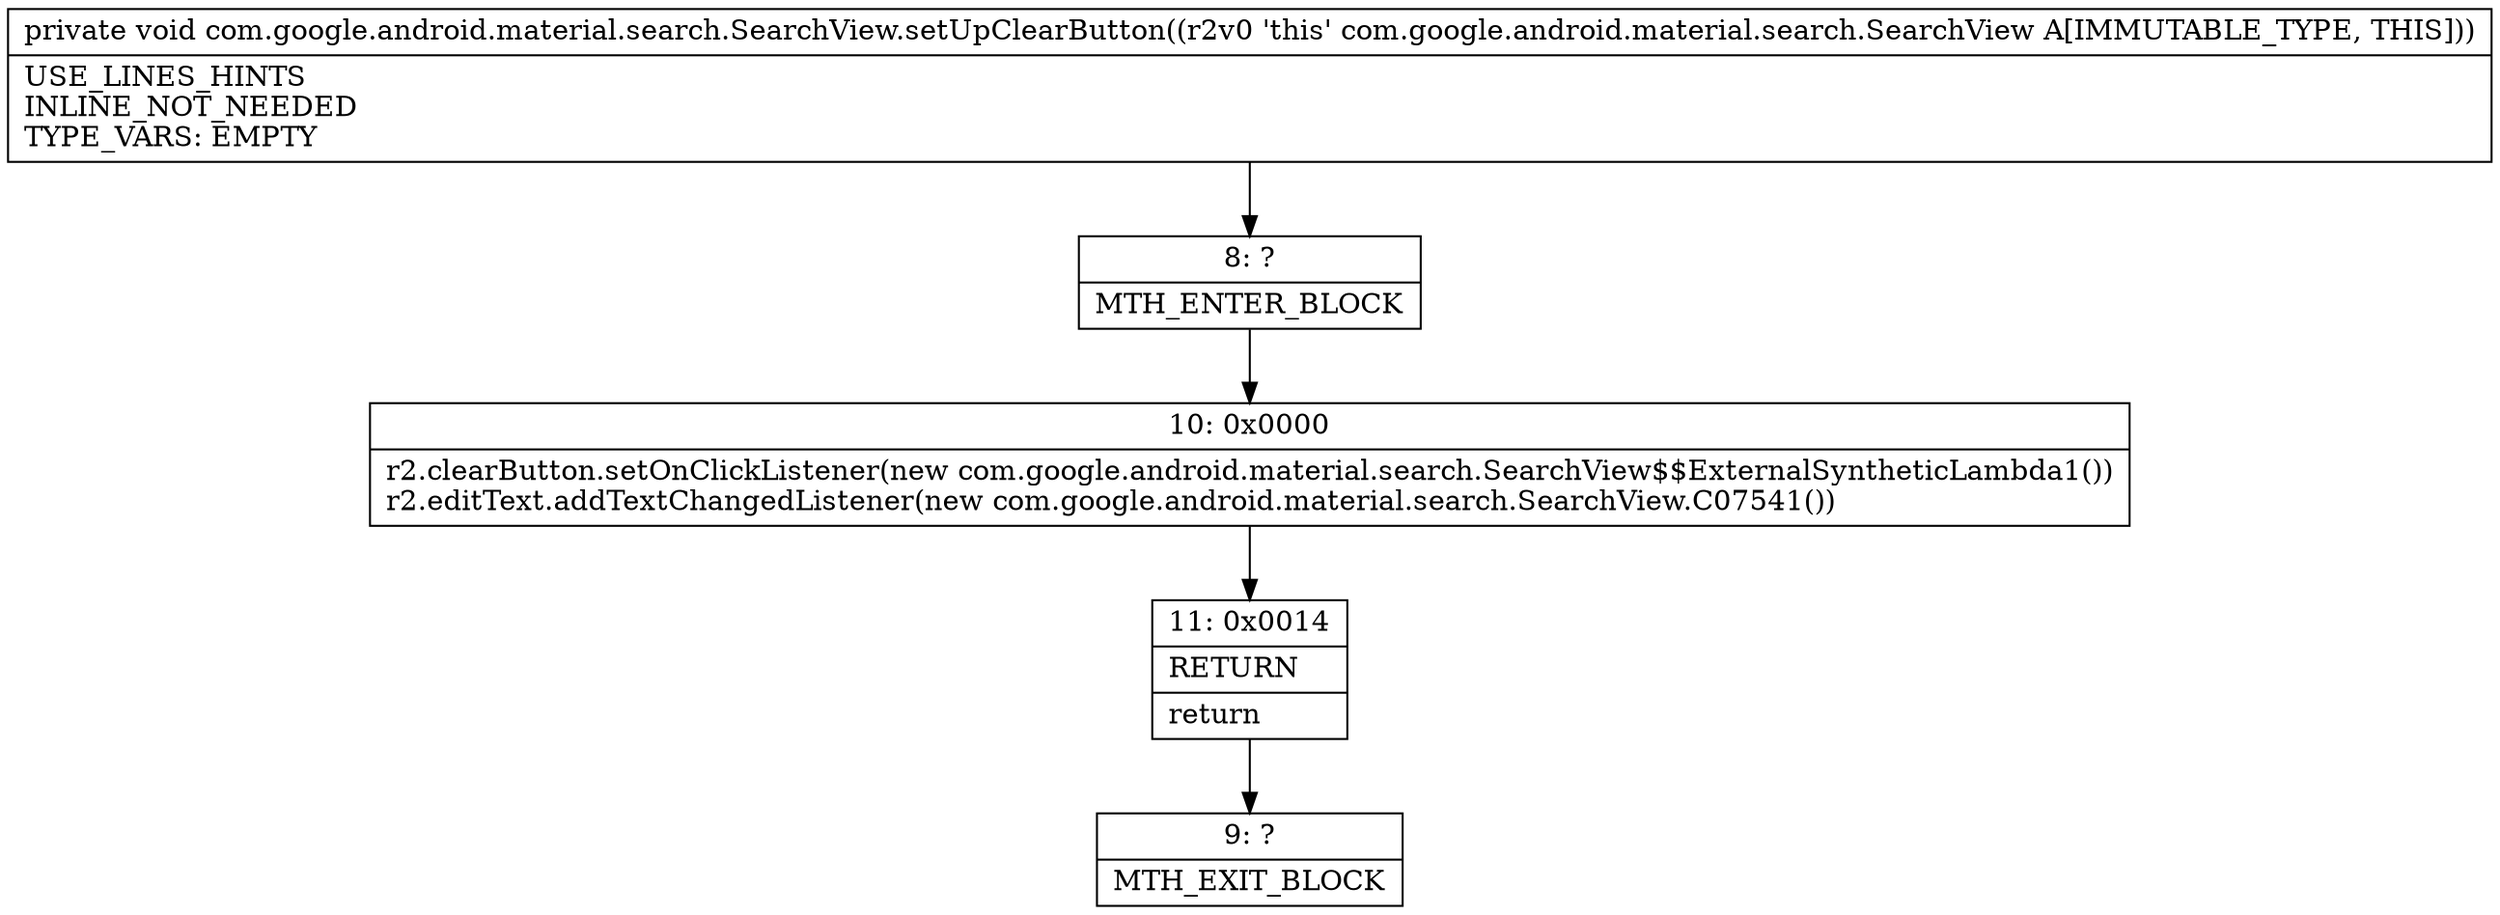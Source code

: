 digraph "CFG forcom.google.android.material.search.SearchView.setUpClearButton()V" {
Node_8 [shape=record,label="{8\:\ ?|MTH_ENTER_BLOCK\l}"];
Node_10 [shape=record,label="{10\:\ 0x0000|r2.clearButton.setOnClickListener(new com.google.android.material.search.SearchView$$ExternalSyntheticLambda1())\lr2.editText.addTextChangedListener(new com.google.android.material.search.SearchView.C07541())\l}"];
Node_11 [shape=record,label="{11\:\ 0x0014|RETURN\l|return\l}"];
Node_9 [shape=record,label="{9\:\ ?|MTH_EXIT_BLOCK\l}"];
MethodNode[shape=record,label="{private void com.google.android.material.search.SearchView.setUpClearButton((r2v0 'this' com.google.android.material.search.SearchView A[IMMUTABLE_TYPE, THIS]))  | USE_LINES_HINTS\lINLINE_NOT_NEEDED\lTYPE_VARS: EMPTY\l}"];
MethodNode -> Node_8;Node_8 -> Node_10;
Node_10 -> Node_11;
Node_11 -> Node_9;
}

